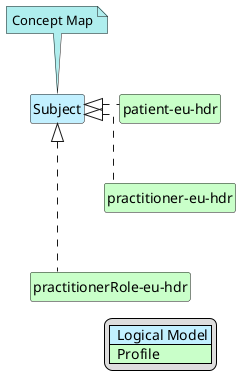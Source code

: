 @startuml
hide circle
hide stereotype
hide members
hide methods
skinparam linetype ortho
skinparam class {
BackgroundColor<<LogicalModel>> #APPLICATION
BackgroundColor<<Profile>> #TECHNOLOGY
}
legend right
| <#APPLICATION>  Logical Model |
| <#TECHNOLOGY>  Profile |
endlegend
class "Subject" <<LogicalModel>> [[StructureDefinition-Subject.html]]
note top #PaleTurquoise [[ConceptMap-subject2FHIR-eu-hdr.html]]
Concept Map
endnote
class "patient-eu-hdr" <<Profile>> [[StructureDefinition-patient-eu-hdr.html]]
"Subject" <|. "patient-eu-hdr"
class "practitioner-eu-hdr" <<Profile>> [[StructureDefinition-practitioner-eu-hdr.html]]
"Subject" <|. "practitioner-eu-hdr"
"patient-eu-hdr" -d[hidden]-> "practitioner-eu-hdr"
class "practitionerRole-eu-hdr" <<Profile>> [[StructureDefinition-practitionerRole-eu-hdr.html]]
"Subject" <|. "practitionerRole-eu-hdr"
"practitioner-eu-hdr" -d[hidden]-> "practitionerRole-eu-hdr"
@enduml